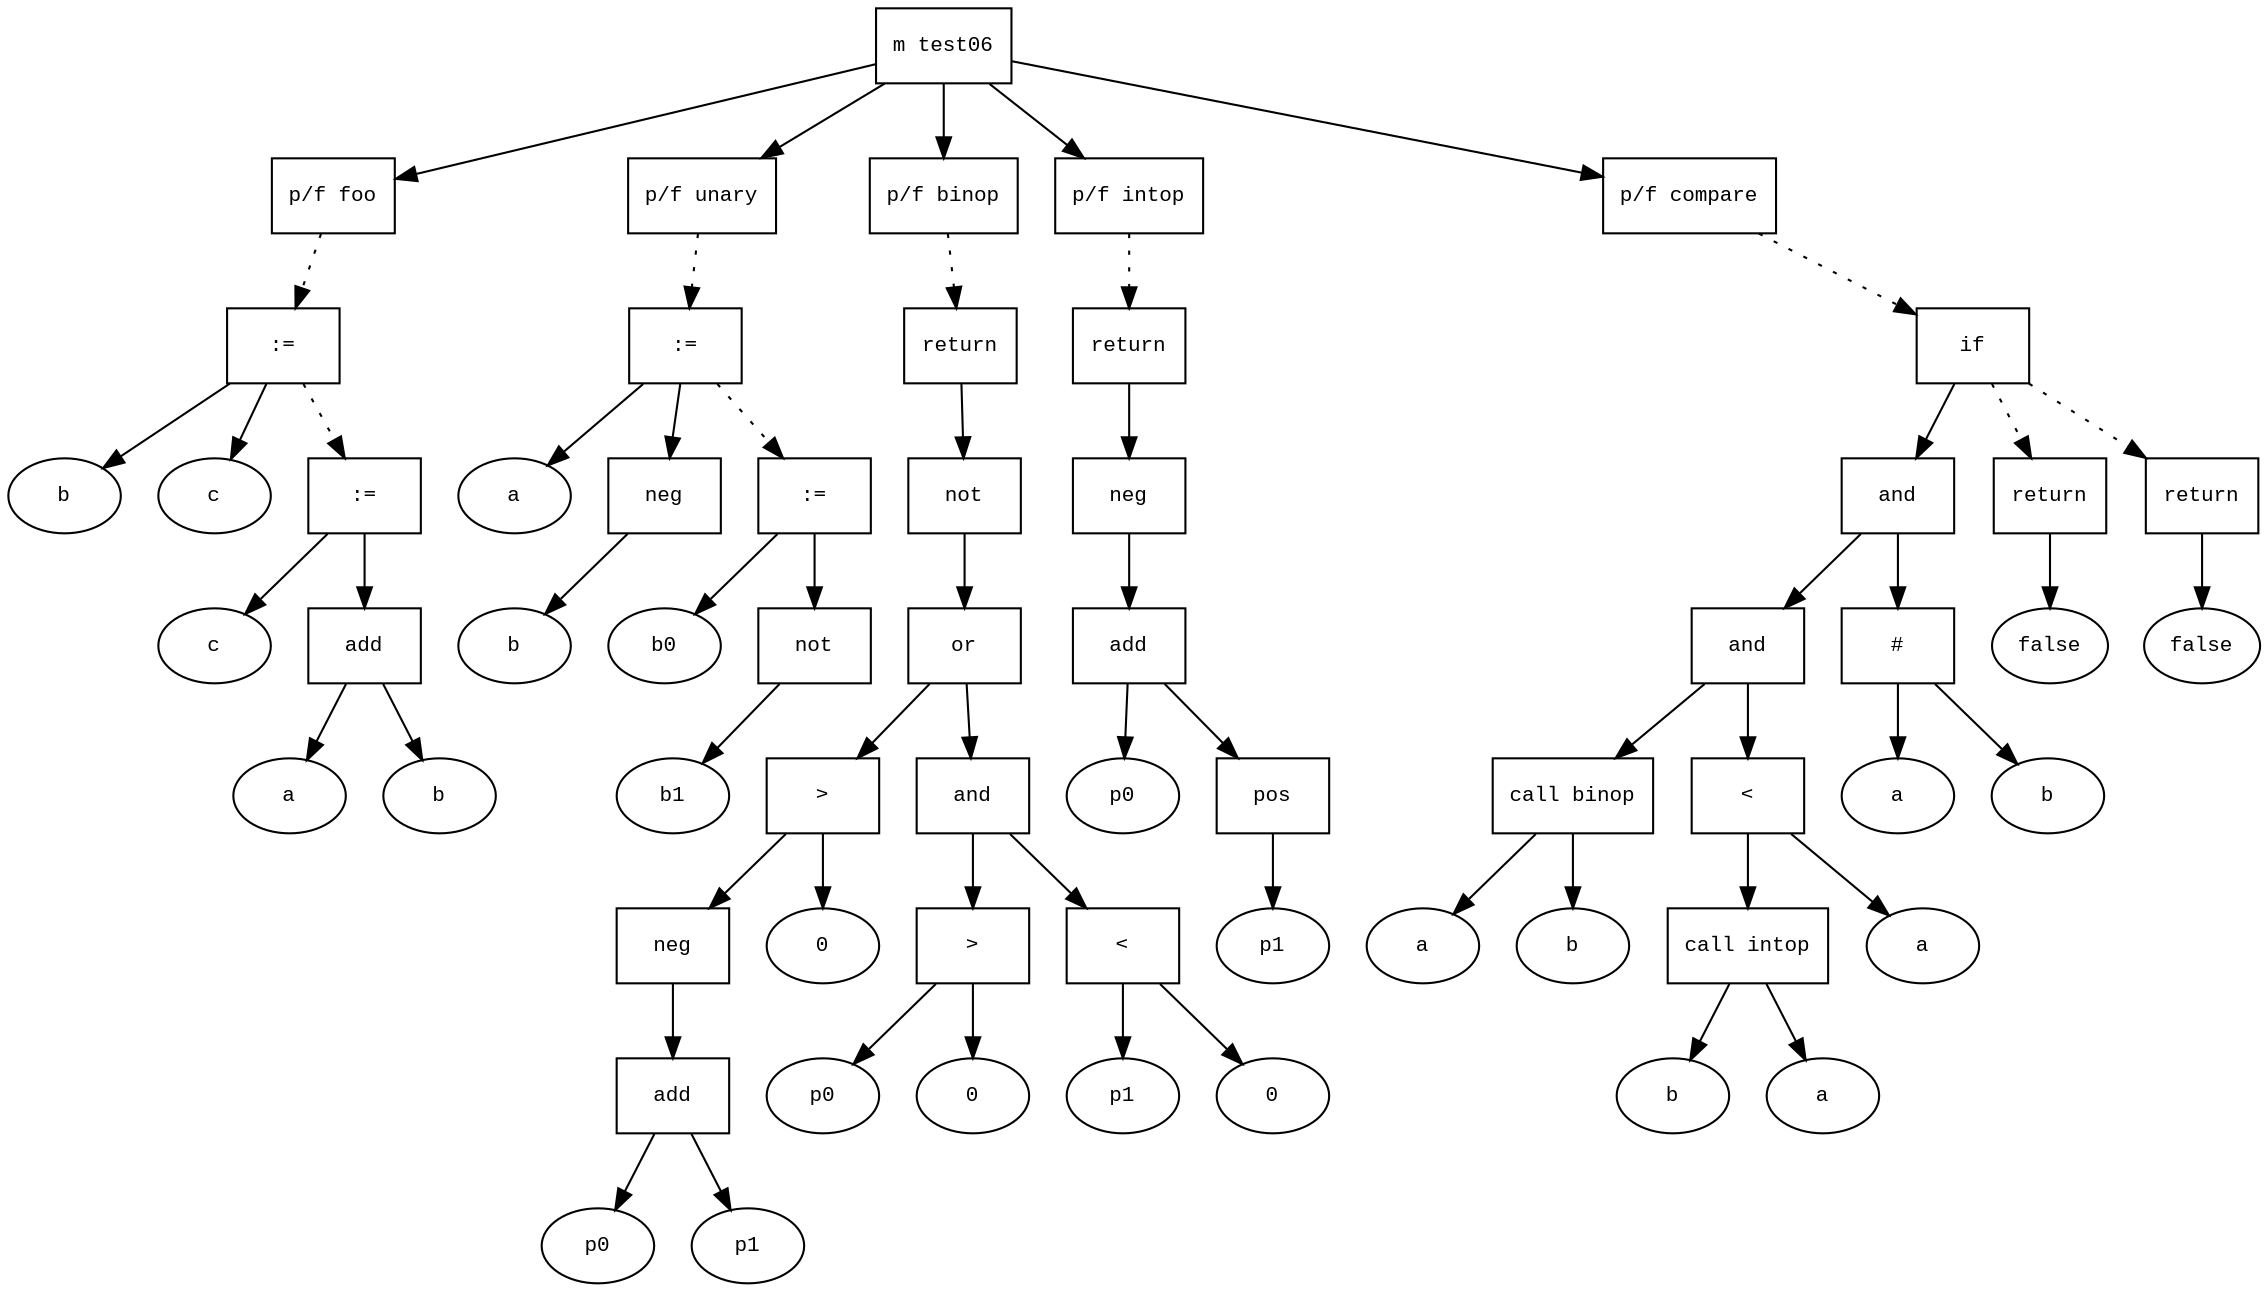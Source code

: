 digraph AST {
  graph [fontname="Times New Roman",fontsize=10];
  node  [fontname="Courier New",fontsize=10];
  edge  [fontname="Times New Roman",fontsize=10];

  node0 [label="m test06",shape=box];
  node1 [label="p/f foo",shape=box];
  node4 [label=":=",shape=box];
  node2 [label="b",shape=ellipse];
  node4->node2;
  node3 [label="c",shape=ellipse];
  node4->node3;
  node1 -> node4 [style=dotted];
  node9 [label=":=",shape=box];
  node5 [label="c",shape=ellipse];
  node9->node5;
  node8 [label="add",shape=box];
  node6 [label="a",shape=ellipse];
  node8->node6;
  node7 [label="b",shape=ellipse];
  node8->node7;
  node9->node8;
  node4 -> node9 [style=dotted];
  node0 -> node1;
  node10 [label="p/f unary",shape=box];
  node14 [label=":=",shape=box];
  node11 [label="a",shape=ellipse];
  node14->node11;
  node13 [label="neg",shape=box];
  node12 [label="b",shape=ellipse];
  node13->node12;
  node14->node13;
  node10 -> node14 [style=dotted];
  node18 [label=":=",shape=box];
  node15 [label="b0",shape=ellipse];
  node18->node15;
  node17 [label="not",shape=box];
  node16 [label="b1",shape=ellipse];
  node17->node16;
  node18->node17;
  node14 -> node18 [style=dotted];
  node0 -> node10;
  node19 [label="p/f binop",shape=box];
  node35 [label="return",shape=box];
  node34 [label="not",shape=box];
  node33 [label="or",shape=box];
  node25 [label=">",shape=box];
  node23 [label="neg",shape=box];
  node22 [label="add",shape=box];
  node20 [label="p0",shape=ellipse];
  node22->node20;
  node21 [label="p1",shape=ellipse];
  node22->node21;
  node23->node22;
  node25->node23;
  node24 [label="0",shape=ellipse];
  node25->node24;
  node33->node25;
  node32 [label="and",shape=box];
  node28 [label=">",shape=box];
  node26 [label="p0",shape=ellipse];
  node28->node26;
  node27 [label="0",shape=ellipse];
  node28->node27;
  node32->node28;
  node31 [label="<",shape=box];
  node29 [label="p1",shape=ellipse];
  node31->node29;
  node30 [label="0",shape=ellipse];
  node31->node30;
  node32->node31;
  node33->node32;
  node34->node33;
  node35->node34;
  node19 -> node35 [style=dotted];
  node0 -> node19;
  node36 [label="p/f intop",shape=box];
  node42 [label="return",shape=box];
  node41 [label="neg",shape=box];
  node40 [label="add",shape=box];
  node37 [label="p0",shape=ellipse];
  node40->node37;
  node39 [label="pos",shape=box];
  node38 [label="p1",shape=ellipse];
  node39->node38;
  node40->node39;
  node41->node40;
  node42->node41;
  node36 -> node42 [style=dotted];
  node0 -> node36;
  node43 [label="p/f compare",shape=box];
  node61 [label="if",shape=box];
  node56 [label="and",shape=box];
  node52 [label="and",shape=box];
  node44 [label="call binop",shape=box];
  node45 [label="a",shape=ellipse];
  node44->node45;
  node46 [label="b",shape=ellipse];
  node44->node46;
  node52->node44;
  node51 [label="<",shape=box];
  node47 [label="call intop",shape=box];
  node48 [label="b",shape=ellipse];
  node47->node48;
  node49 [label="a",shape=ellipse];
  node47->node49;
  node51->node47;
  node50 [label="a",shape=ellipse];
  node51->node50;
  node52->node51;
  node56->node52;
  node55 [label="#",shape=box];
  node53 [label="a",shape=ellipse];
  node55->node53;
  node54 [label="b",shape=ellipse];
  node55->node54;
  node56->node55;
  node61->node56;
  node58 [label="return",shape=box];
  node57 [label="false",shape=ellipse];
  node58->node57;
  node61 -> node58 [style=dotted];
  node60 [label="return",shape=box];
  node59 [label="false",shape=ellipse];
  node60->node59;
  node61 -> node60 [style=dotted];
  node43 -> node61 [style=dotted];
  node0 -> node43;
}
